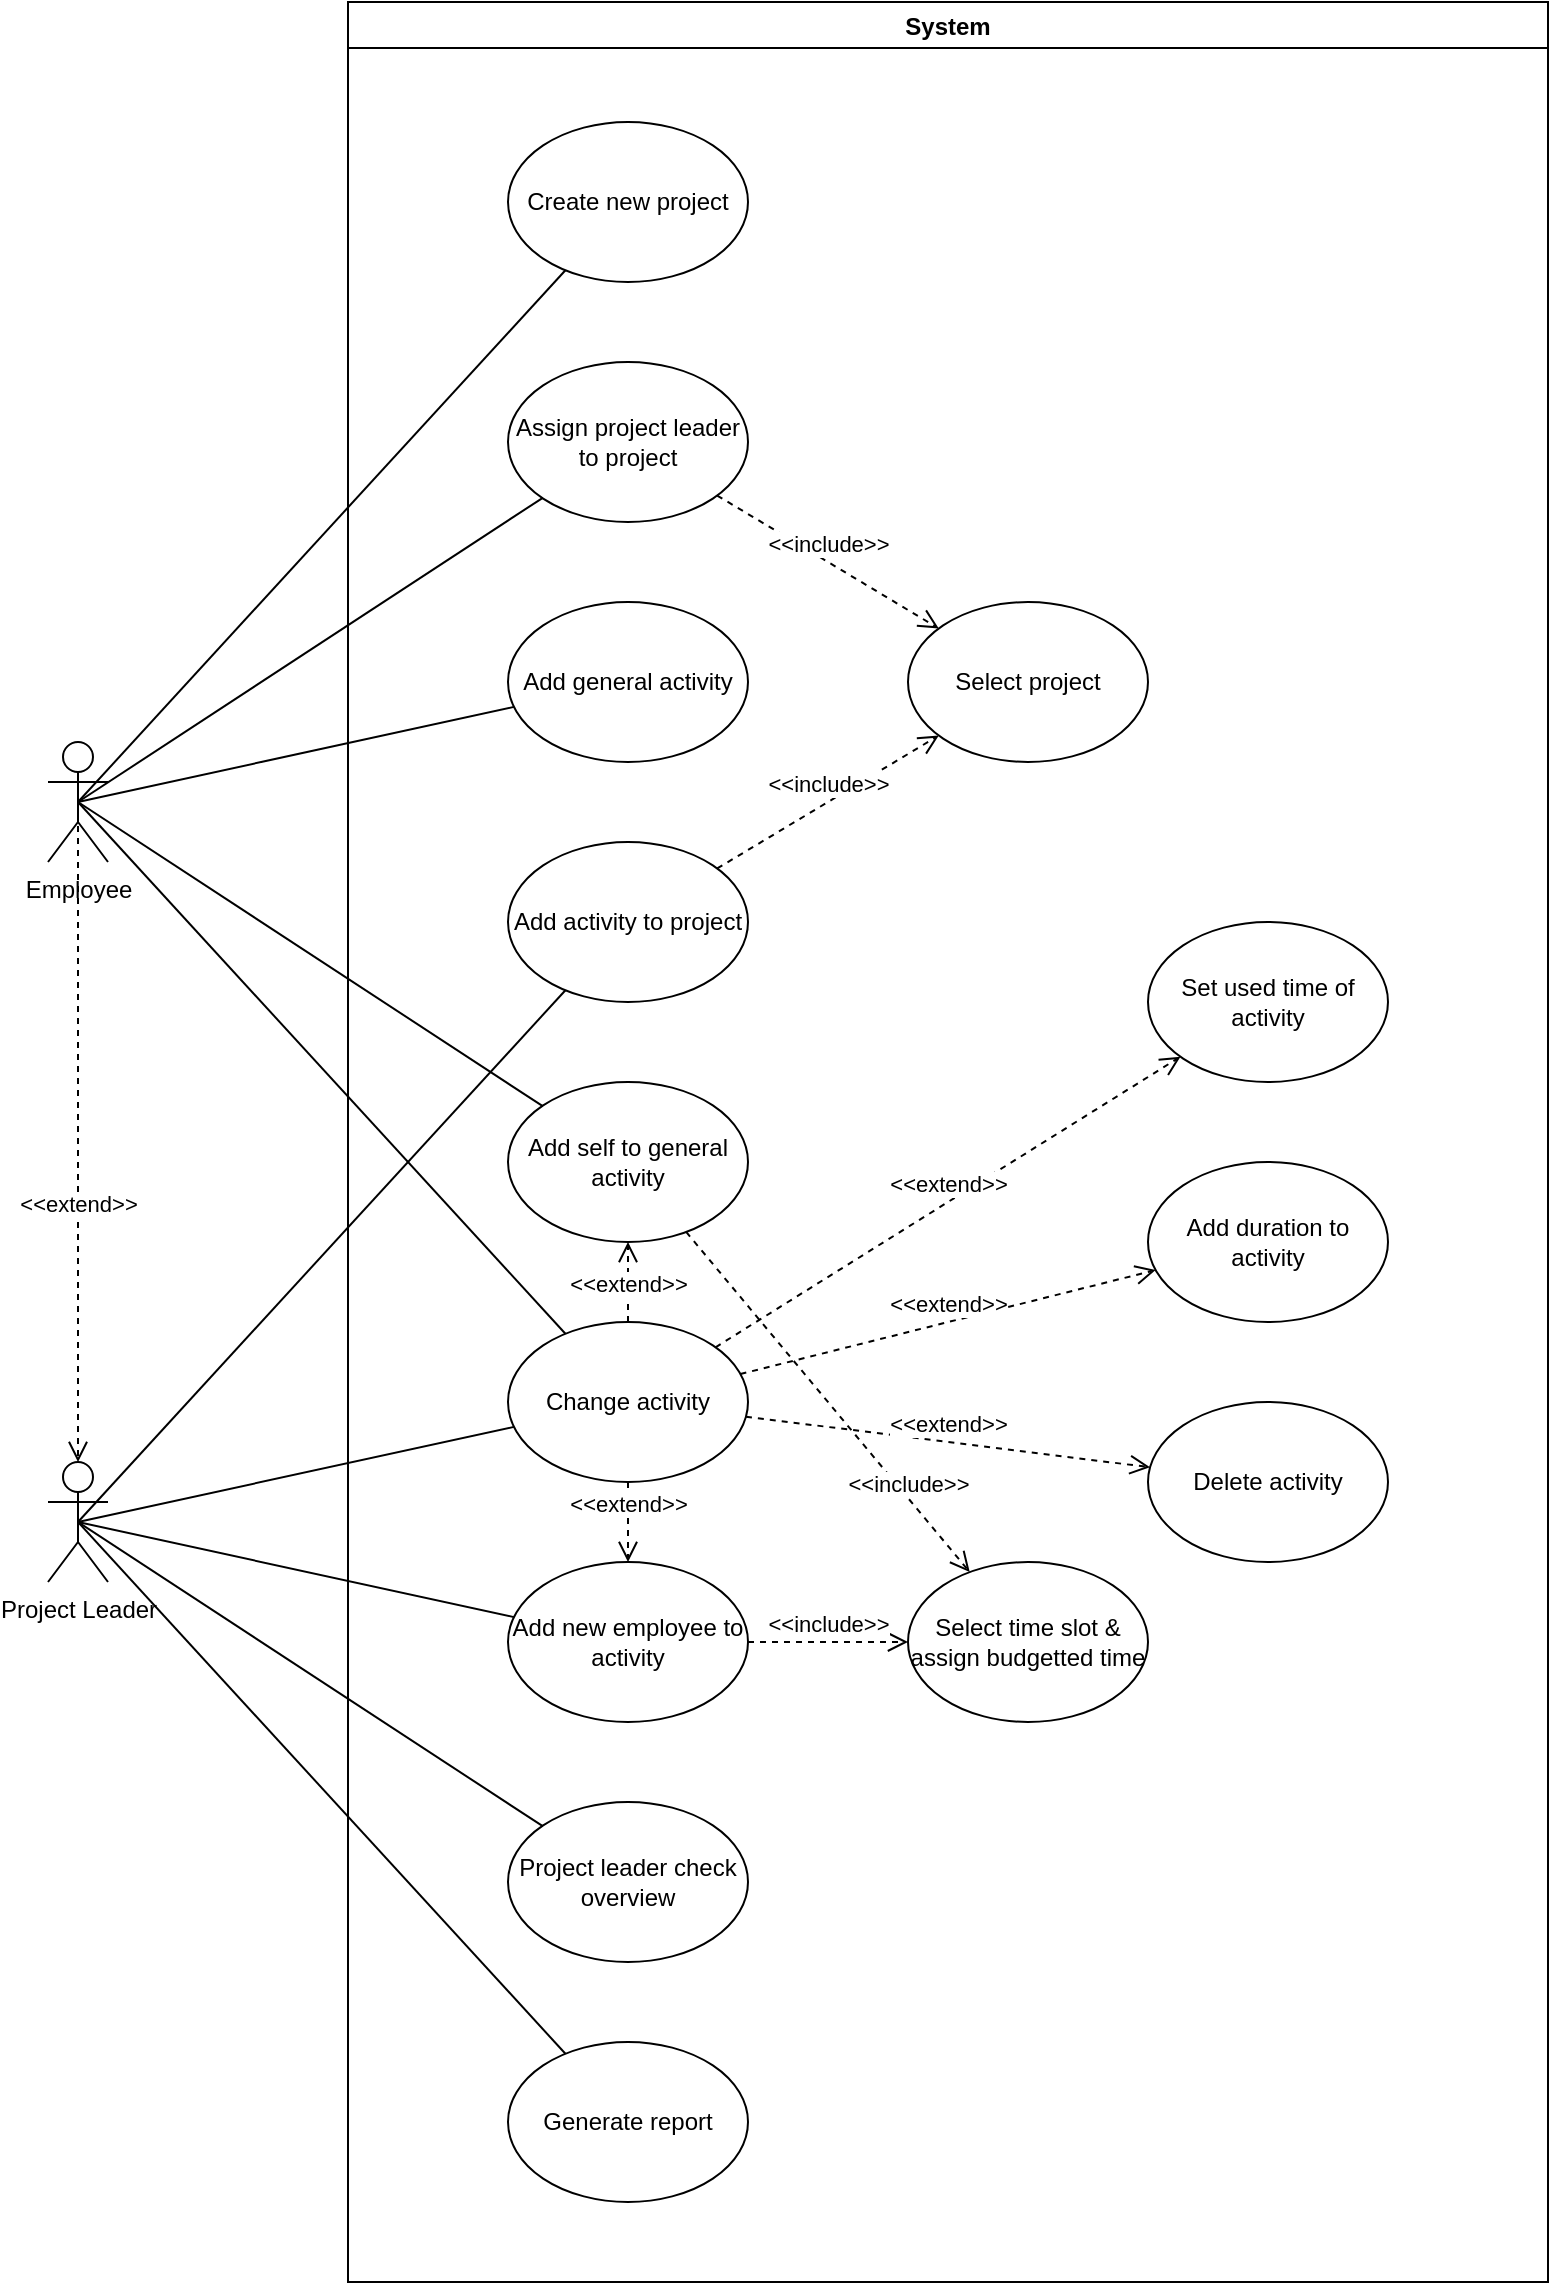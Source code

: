 <mxfile version="24.2.5" type="device">
  <diagram id="C5RBs43oDa-KdzZeNtuy" name="Page-1">
    <mxGraphModel dx="1738" dy="1905" grid="1" gridSize="10" guides="1" tooltips="1" connect="1" arrows="1" fold="1" page="1" pageScale="1" pageWidth="827" pageHeight="1169" math="0" shadow="0">
      <root>
        <mxCell id="WIyWlLk6GJQsqaUBKTNV-0" />
        <mxCell id="WIyWlLk6GJQsqaUBKTNV-1" parent="WIyWlLk6GJQsqaUBKTNV-0" />
        <mxCell id="_tuZx3d6SsQcYg9LipAr-0" value="System" style="swimlane;" parent="WIyWlLk6GJQsqaUBKTNV-1" vertex="1">
          <mxGeometry x="-160" y="-100" width="600" height="1140" as="geometry" />
        </mxCell>
        <mxCell id="_tuZx3d6SsQcYg9LipAr-9" value="Delete activity" style="ellipse;whiteSpace=wrap;html=1;" parent="_tuZx3d6SsQcYg9LipAr-0" vertex="1">
          <mxGeometry x="400" y="700" width="120" height="80" as="geometry" />
        </mxCell>
        <mxCell id="_tuZx3d6SsQcYg9LipAr-8" value="Add new employee to activity" style="ellipse;whiteSpace=wrap;html=1;" parent="_tuZx3d6SsQcYg9LipAr-0" vertex="1">
          <mxGeometry x="80" y="780" width="120" height="80" as="geometry" />
        </mxCell>
        <mxCell id="_tuZx3d6SsQcYg9LipAr-7" value="Project leader check overview" style="ellipse;whiteSpace=wrap;html=1;" parent="_tuZx3d6SsQcYg9LipAr-0" vertex="1">
          <mxGeometry x="80" y="900" width="120" height="80" as="geometry" />
        </mxCell>
        <mxCell id="_tuZx3d6SsQcYg9LipAr-5" value="Set used time of activity" style="ellipse;whiteSpace=wrap;html=1;" parent="_tuZx3d6SsQcYg9LipAr-0" vertex="1">
          <mxGeometry x="400" y="460" width="120" height="80" as="geometry" />
        </mxCell>
        <mxCell id="_tuZx3d6SsQcYg9LipAr-4" value="Create new project" style="ellipse;whiteSpace=wrap;html=1;" parent="_tuZx3d6SsQcYg9LipAr-0" vertex="1">
          <mxGeometry x="80" y="60" width="120" height="80" as="geometry" />
        </mxCell>
        <mxCell id="4wVrMPI1yhIBXImdUpQy-7" value="Generate report" style="ellipse;whiteSpace=wrap;html=1;" parent="_tuZx3d6SsQcYg9LipAr-0" vertex="1">
          <mxGeometry x="80" y="1020" width="120" height="80" as="geometry" />
        </mxCell>
        <mxCell id="4wVrMPI1yhIBXImdUpQy-9" value="Add duration to activity" style="ellipse;whiteSpace=wrap;html=1;" parent="_tuZx3d6SsQcYg9LipAr-0" vertex="1">
          <mxGeometry x="400" y="580" width="120" height="80" as="geometry" />
        </mxCell>
        <mxCell id="_tuZx3d6SsQcYg9LipAr-3" value="Assign project leader to project" style="ellipse;whiteSpace=wrap;html=1;" parent="_tuZx3d6SsQcYg9LipAr-0" vertex="1">
          <mxGeometry x="80" y="180" width="120" height="80" as="geometry" />
        </mxCell>
        <mxCell id="4wVrMPI1yhIBXImdUpQy-2" value="Add activity to project" style="ellipse;whiteSpace=wrap;html=1;" parent="_tuZx3d6SsQcYg9LipAr-0" vertex="1">
          <mxGeometry x="80" y="420" width="120" height="80" as="geometry" />
        </mxCell>
        <mxCell id="_tuZx3d6SsQcYg9LipAr-10" value="Add general activity" style="ellipse;whiteSpace=wrap;html=1;" parent="_tuZx3d6SsQcYg9LipAr-0" vertex="1">
          <mxGeometry x="80" y="300" width="120" height="80" as="geometry" />
        </mxCell>
        <mxCell id="rPGj42Dn5PFy085iagxR-2" value="Change activity" style="ellipse;whiteSpace=wrap;html=1;" parent="_tuZx3d6SsQcYg9LipAr-0" vertex="1">
          <mxGeometry x="80" y="660" width="120" height="80" as="geometry" />
        </mxCell>
        <mxCell id="rPGj42Dn5PFy085iagxR-5" value="Select project" style="ellipse;whiteSpace=wrap;html=1;" parent="_tuZx3d6SsQcYg9LipAr-0" vertex="1">
          <mxGeometry x="280" y="300" width="120" height="80" as="geometry" />
        </mxCell>
        <mxCell id="rPGj42Dn5PFy085iagxR-6" value="&amp;lt;&amp;lt;extend&amp;gt;&amp;gt;" style="html=1;verticalAlign=bottom;endArrow=open;dashed=1;endSize=8;curved=0;rounded=0;" parent="_tuZx3d6SsQcYg9LipAr-0" source="rPGj42Dn5PFy085iagxR-2" target="_tuZx3d6SsQcYg9LipAr-8" edge="1">
          <mxGeometry relative="1" as="geometry">
            <mxPoint x="130" y="430" as="sourcePoint" />
            <mxPoint x="130" y="390" as="targetPoint" />
          </mxGeometry>
        </mxCell>
        <mxCell id="rPGj42Dn5PFy085iagxR-15" value="&amp;lt;&amp;lt;extend&amp;gt;&amp;gt;" style="html=1;verticalAlign=bottom;endArrow=open;dashed=1;endSize=8;curved=0;rounded=0;" parent="_tuZx3d6SsQcYg9LipAr-0" source="rPGj42Dn5PFy085iagxR-2" target="_tuZx3d6SsQcYg9LipAr-5" edge="1">
          <mxGeometry relative="1" as="geometry">
            <mxPoint x="130" y="390" as="sourcePoint" />
            <mxPoint x="130" y="430" as="targetPoint" />
          </mxGeometry>
        </mxCell>
        <mxCell id="rPGj42Dn5PFy085iagxR-16" value="&amp;lt;&amp;lt;extend&amp;gt;&amp;gt;" style="html=1;verticalAlign=bottom;endArrow=open;dashed=1;endSize=8;curved=0;rounded=0;" parent="_tuZx3d6SsQcYg9LipAr-0" source="rPGj42Dn5PFy085iagxR-2" target="4wVrMPI1yhIBXImdUpQy-9" edge="1">
          <mxGeometry relative="1" as="geometry">
            <mxPoint x="175" y="563" as="sourcePoint" />
            <mxPoint x="285" y="497" as="targetPoint" />
          </mxGeometry>
        </mxCell>
        <mxCell id="rPGj42Dn5PFy085iagxR-17" value="&amp;lt;&amp;lt;extend&amp;gt;&amp;gt;" style="html=1;verticalAlign=bottom;endArrow=open;dashed=1;endSize=8;curved=0;rounded=0;" parent="_tuZx3d6SsQcYg9LipAr-0" source="rPGj42Dn5PFy085iagxR-2" target="_tuZx3d6SsQcYg9LipAr-9" edge="1">
          <mxGeometry relative="1" as="geometry">
            <mxPoint x="185" y="573" as="sourcePoint" />
            <mxPoint x="295" y="507" as="targetPoint" />
          </mxGeometry>
        </mxCell>
        <mxCell id="rPGj42Dn5PFy085iagxR-18" value="&amp;lt;&amp;lt;include&amp;gt;&amp;gt;" style="html=1;verticalAlign=bottom;endArrow=open;dashed=1;endSize=8;curved=0;rounded=0;" parent="_tuZx3d6SsQcYg9LipAr-0" source="4wVrMPI1yhIBXImdUpQy-2" target="rPGj42Dn5PFy085iagxR-5" edge="1">
          <mxGeometry relative="1" as="geometry">
            <mxPoint x="195" y="583" as="sourcePoint" />
            <mxPoint x="305" y="517" as="targetPoint" />
          </mxGeometry>
        </mxCell>
        <mxCell id="rPGj42Dn5PFy085iagxR-19" value="&amp;lt;&amp;lt;include&amp;gt;&amp;gt;" style="html=1;verticalAlign=bottom;endArrow=open;dashed=1;endSize=8;curved=0;rounded=0;" parent="_tuZx3d6SsQcYg9LipAr-0" source="_tuZx3d6SsQcYg9LipAr-3" target="rPGj42Dn5PFy085iagxR-5" edge="1">
          <mxGeometry relative="1" as="geometry">
            <mxPoint x="169" y="440" as="sourcePoint" />
            <mxPoint x="391" y="270" as="targetPoint" />
          </mxGeometry>
        </mxCell>
        <mxCell id="LpXUzxfKxWoPRgX6sEe0-1" value="Select time slot &amp;amp; assign budgetted time" style="ellipse;whiteSpace=wrap;html=1;" parent="_tuZx3d6SsQcYg9LipAr-0" vertex="1">
          <mxGeometry x="280" y="780" width="120" height="80" as="geometry" />
        </mxCell>
        <mxCell id="LpXUzxfKxWoPRgX6sEe0-2" value="&amp;lt;&amp;lt;include&amp;gt;&amp;gt;" style="html=1;verticalAlign=bottom;endArrow=open;dashed=1;endSize=8;curved=0;rounded=0;" parent="_tuZx3d6SsQcYg9LipAr-0" source="_tuZx3d6SsQcYg9LipAr-8" target="LpXUzxfKxWoPRgX6sEe0-1" edge="1">
          <mxGeometry relative="1" as="geometry">
            <mxPoint x="210" y="230" as="sourcePoint" />
            <mxPoint x="290" y="230" as="targetPoint" />
          </mxGeometry>
        </mxCell>
        <mxCell id="LpXUzxfKxWoPRgX6sEe0-3" value="Add self to general activity" style="ellipse;whiteSpace=wrap;html=1;" parent="_tuZx3d6SsQcYg9LipAr-0" vertex="1">
          <mxGeometry x="80" y="540" width="120" height="80" as="geometry" />
        </mxCell>
        <mxCell id="LpXUzxfKxWoPRgX6sEe0-4" value="&amp;lt;&amp;lt;extend&amp;gt;&amp;gt;" style="html=1;verticalAlign=bottom;endArrow=open;dashed=1;endSize=8;curved=0;rounded=0;" parent="_tuZx3d6SsQcYg9LipAr-0" source="rPGj42Dn5PFy085iagxR-2" target="LpXUzxfKxWoPRgX6sEe0-3" edge="1">
          <mxGeometry x="-0.5" relative="1" as="geometry">
            <mxPoint x="150" y="790" as="sourcePoint" />
            <mxPoint x="210" y="740" as="targetPoint" />
            <mxPoint as="offset" />
          </mxGeometry>
        </mxCell>
        <mxCell id="LpXUzxfKxWoPRgX6sEe0-6" value="&amp;lt;&amp;lt;include&amp;gt;&amp;gt;" style="html=1;verticalAlign=bottom;endArrow=open;dashed=1;endSize=8;curved=0;rounded=0;" parent="_tuZx3d6SsQcYg9LipAr-0" source="LpXUzxfKxWoPRgX6sEe0-3" target="LpXUzxfKxWoPRgX6sEe0-1" edge="1">
          <mxGeometry x="0.578" y="-1" relative="1" as="geometry">
            <mxPoint x="210" y="230" as="sourcePoint" />
            <mxPoint x="290" y="230" as="targetPoint" />
            <mxPoint as="offset" />
          </mxGeometry>
        </mxCell>
        <mxCell id="_tuZx3d6SsQcYg9LipAr-1" value="Employee" style="shape=umlActor;verticalLabelPosition=bottom;verticalAlign=top;html=1;outlineConnect=0;" parent="WIyWlLk6GJQsqaUBKTNV-1" vertex="1">
          <mxGeometry x="-310" y="270" width="30" height="60" as="geometry" />
        </mxCell>
        <mxCell id="4wVrMPI1yhIBXImdUpQy-12" value="Project Leader" style="shape=umlActor;verticalLabelPosition=bottom;verticalAlign=top;html=1;outlineConnect=0;" parent="WIyWlLk6GJQsqaUBKTNV-1" vertex="1">
          <mxGeometry x="-310" y="630" width="30" height="60" as="geometry" />
        </mxCell>
        <mxCell id="rPGj42Dn5PFy085iagxR-0" value="" style="endArrow=none;html=1;rounded=0;exitX=0.5;exitY=0.5;exitDx=0;exitDy=0;exitPerimeter=0;" parent="WIyWlLk6GJQsqaUBKTNV-1" source="_tuZx3d6SsQcYg9LipAr-1" target="_tuZx3d6SsQcYg9LipAr-4" edge="1">
          <mxGeometry width="50" height="50" relative="1" as="geometry">
            <mxPoint x="-50" y="240" as="sourcePoint" />
            <mxPoint y="190" as="targetPoint" />
          </mxGeometry>
        </mxCell>
        <mxCell id="rPGj42Dn5PFy085iagxR-1" value="" style="endArrow=none;html=1;rounded=0;exitX=0.5;exitY=0.5;exitDx=0;exitDy=0;exitPerimeter=0;" parent="WIyWlLk6GJQsqaUBKTNV-1" source="_tuZx3d6SsQcYg9LipAr-1" target="_tuZx3d6SsQcYg9LipAr-10" edge="1">
          <mxGeometry width="50" height="50" relative="1" as="geometry">
            <mxPoint x="-50" y="180" as="sourcePoint" />
            <mxPoint y="130" as="targetPoint" />
          </mxGeometry>
        </mxCell>
        <mxCell id="rPGj42Dn5PFy085iagxR-7" value="" style="endArrow=none;html=1;rounded=0;exitX=0.5;exitY=0.5;exitDx=0;exitDy=0;exitPerimeter=0;" parent="WIyWlLk6GJQsqaUBKTNV-1" source="_tuZx3d6SsQcYg9LipAr-1" target="_tuZx3d6SsQcYg9LipAr-3" edge="1">
          <mxGeometry width="50" height="50" relative="1" as="geometry">
            <mxPoint x="50" y="210" as="sourcePoint" />
            <mxPoint x="-40" y="150" as="targetPoint" />
          </mxGeometry>
        </mxCell>
        <mxCell id="rPGj42Dn5PFy085iagxR-10" value="" style="endArrow=none;html=1;rounded=0;exitX=0.5;exitY=0.5;exitDx=0;exitDy=0;exitPerimeter=0;" parent="WIyWlLk6GJQsqaUBKTNV-1" source="4wVrMPI1yhIBXImdUpQy-12" target="rPGj42Dn5PFy085iagxR-2" edge="1">
          <mxGeometry width="50" height="50" relative="1" as="geometry">
            <mxPoint x="50" y="610" as="sourcePoint" />
            <mxPoint x="100" y="560" as="targetPoint" />
          </mxGeometry>
        </mxCell>
        <mxCell id="rPGj42Dn5PFy085iagxR-11" value="" style="endArrow=none;html=1;rounded=0;exitX=0.5;exitY=0.5;exitDx=0;exitDy=0;exitPerimeter=0;" parent="WIyWlLk6GJQsqaUBKTNV-1" source="_tuZx3d6SsQcYg9LipAr-1" target="rPGj42Dn5PFy085iagxR-2" edge="1">
          <mxGeometry width="50" height="50" relative="1" as="geometry">
            <mxPoint x="50" y="450" as="sourcePoint" />
            <mxPoint x="100" y="400" as="targetPoint" />
          </mxGeometry>
        </mxCell>
        <mxCell id="rPGj42Dn5PFy085iagxR-12" value="" style="endArrow=none;html=1;rounded=0;exitX=0.5;exitY=0.5;exitDx=0;exitDy=0;exitPerimeter=0;" parent="WIyWlLk6GJQsqaUBKTNV-1" source="4wVrMPI1yhIBXImdUpQy-12" target="_tuZx3d6SsQcYg9LipAr-8" edge="1">
          <mxGeometry width="50" height="50" relative="1" as="geometry">
            <mxPoint x="50" y="450" as="sourcePoint" />
            <mxPoint x="100" y="400" as="targetPoint" />
          </mxGeometry>
        </mxCell>
        <mxCell id="rPGj42Dn5PFy085iagxR-13" value="" style="endArrow=none;html=1;rounded=0;exitX=0.5;exitY=0.5;exitDx=0;exitDy=0;exitPerimeter=0;" parent="WIyWlLk6GJQsqaUBKTNV-1" source="4wVrMPI1yhIBXImdUpQy-12" target="_tuZx3d6SsQcYg9LipAr-7" edge="1">
          <mxGeometry width="50" height="50" relative="1" as="geometry">
            <mxPoint x="50" y="500" as="sourcePoint" />
            <mxPoint x="100" y="450" as="targetPoint" />
          </mxGeometry>
        </mxCell>
        <mxCell id="rPGj42Dn5PFy085iagxR-14" value="" style="endArrow=none;html=1;rounded=0;exitX=0.5;exitY=0.5;exitDx=0;exitDy=0;exitPerimeter=0;" parent="WIyWlLk6GJQsqaUBKTNV-1" source="4wVrMPI1yhIBXImdUpQy-12" target="4wVrMPI1yhIBXImdUpQy-7" edge="1">
          <mxGeometry width="50" height="50" relative="1" as="geometry">
            <mxPoint x="50" y="410" as="sourcePoint" />
            <mxPoint x="100" y="360" as="targetPoint" />
          </mxGeometry>
        </mxCell>
        <mxCell id="cpUKdmps0pBjbsjTyjM9-0" value="" style="endArrow=none;html=1;rounded=0;exitX=0.5;exitY=0.5;exitDx=0;exitDy=0;exitPerimeter=0;" parent="WIyWlLk6GJQsqaUBKTNV-1" source="_tuZx3d6SsQcYg9LipAr-1" target="LpXUzxfKxWoPRgX6sEe0-3" edge="1">
          <mxGeometry width="50" height="50" relative="1" as="geometry">
            <mxPoint x="-20" y="400" as="sourcePoint" />
            <mxPoint x="30" y="350" as="targetPoint" />
          </mxGeometry>
        </mxCell>
        <mxCell id="0q6VF7mNa5HfsloIzFdT-0" value="" style="endArrow=none;html=1;rounded=0;entryX=0.5;entryY=0.5;entryDx=0;entryDy=0;entryPerimeter=0;" parent="WIyWlLk6GJQsqaUBKTNV-1" source="4wVrMPI1yhIBXImdUpQy-2" target="4wVrMPI1yhIBXImdUpQy-12" edge="1">
          <mxGeometry width="50" height="50" relative="1" as="geometry">
            <mxPoint x="-20" y="590" as="sourcePoint" />
            <mxPoint x="30" y="540" as="targetPoint" />
          </mxGeometry>
        </mxCell>
        <mxCell id="0q6VF7mNa5HfsloIzFdT-1" value="&amp;lt;&amp;lt;extend&amp;gt;&amp;gt;" style="html=1;verticalAlign=bottom;endArrow=open;dashed=1;endSize=8;curved=0;rounded=0;exitX=0.5;exitY=0.5;exitDx=0;exitDy=0;exitPerimeter=0;entryX=0.5;entryY=0;entryDx=0;entryDy=0;entryPerimeter=0;" parent="WIyWlLk6GJQsqaUBKTNV-1" source="_tuZx3d6SsQcYg9LipAr-1" target="4wVrMPI1yhIBXImdUpQy-12" edge="1">
          <mxGeometry x="0.273" relative="1" as="geometry">
            <mxPoint x="-10" y="650" as="sourcePoint" />
            <mxPoint x="-290" y="600" as="targetPoint" />
            <mxPoint as="offset" />
          </mxGeometry>
        </mxCell>
      </root>
    </mxGraphModel>
  </diagram>
</mxfile>
